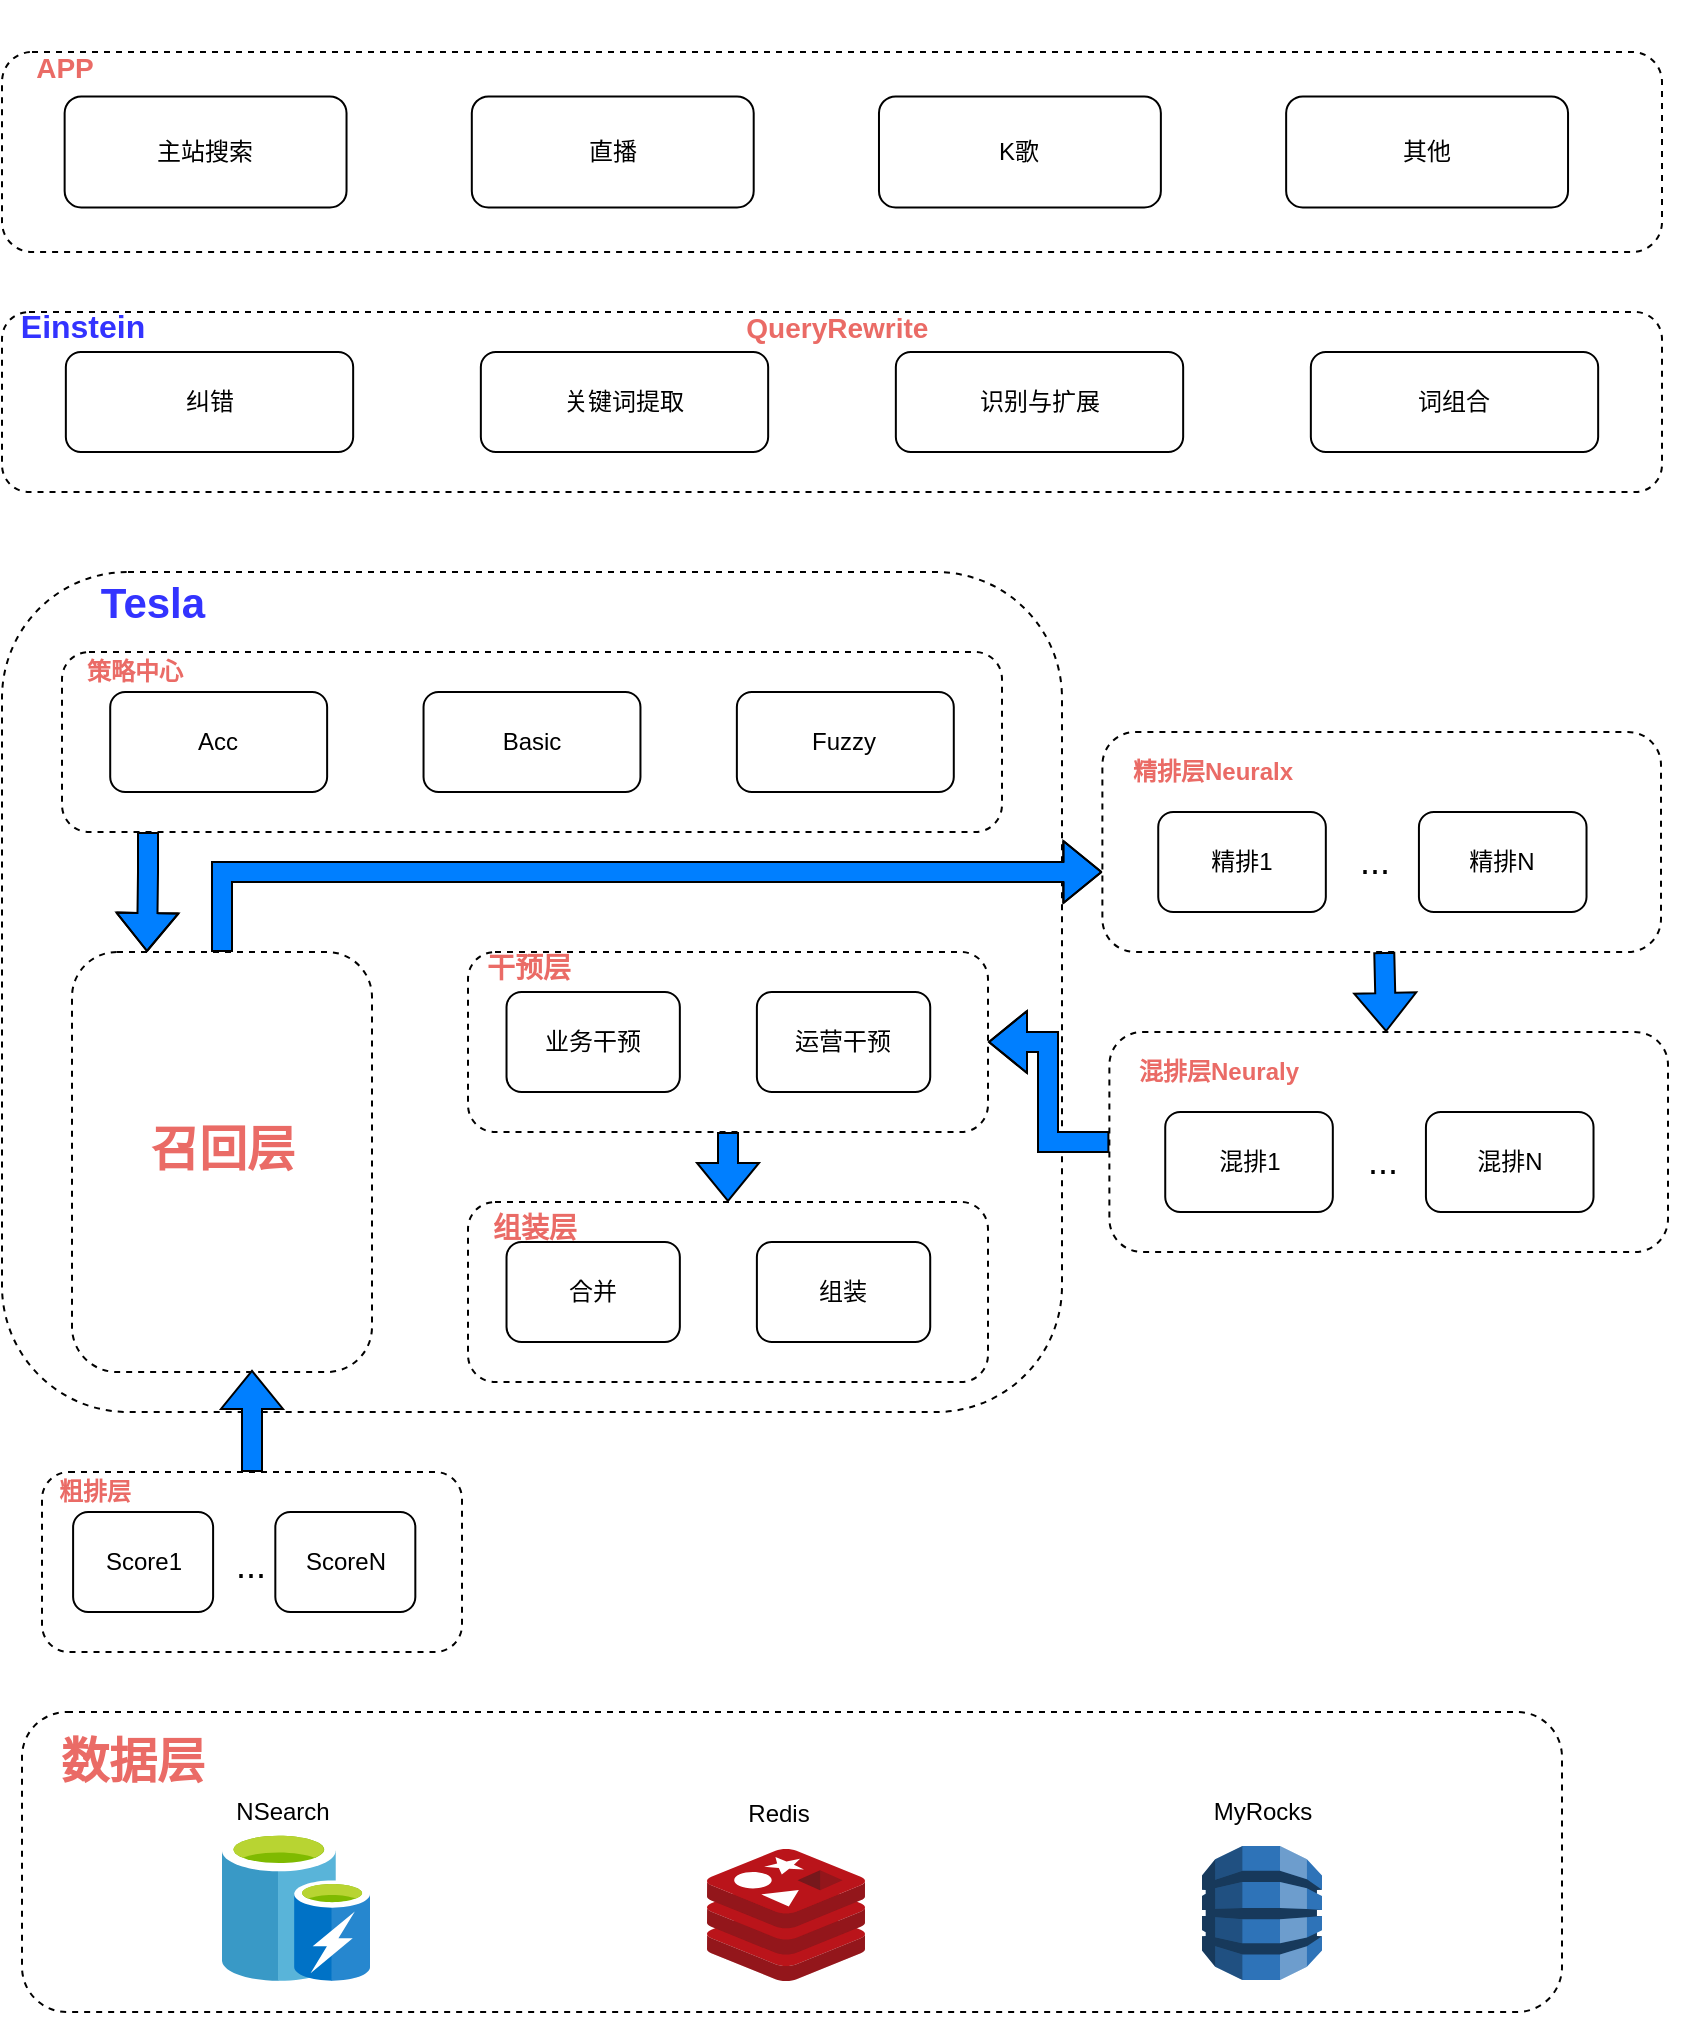 <mxfile version="12.2.6" type="github" pages="1">
  <diagram id="C8gGin8zCCWMM8zuD61A" name="Page-1">
    <mxGraphModel dx="984" dy="1942" grid="1" gridSize="10" guides="1" tooltips="1" connect="1" arrows="1" fold="1" page="1" pageScale="1" pageWidth="827" pageHeight="1169" math="0" shadow="0">
      <root>
        <mxCell id="0"/>
        <mxCell id="1" parent="0"/>
        <mxCell id="CbvE8tjpt2fCtOc4ycin-66" value="" style="group" parent="1" vertex="1" connectable="0">
          <mxGeometry x="60" y="850" width="840" height="150" as="geometry"/>
        </mxCell>
        <mxCell id="CbvE8tjpt2fCtOc4ycin-39" value="" style="rounded=1;whiteSpace=wrap;html=1;dashed=1;" parent="CbvE8tjpt2fCtOc4ycin-66" vertex="1">
          <mxGeometry y="-10" width="770" height="150" as="geometry"/>
        </mxCell>
        <mxCell id="CbvE8tjpt2fCtOc4ycin-102" value="&lt;h1&gt;&lt;font color=&quot;#ea6b66&quot;&gt;数据层&lt;/font&gt;&lt;/h1&gt;" style="text;html=1;resizable=0;autosize=1;align=center;verticalAlign=middle;points=[];fillColor=none;strokeColor=none;rounded=0;dashed=1;" parent="CbvE8tjpt2fCtOc4ycin-66" vertex="1">
          <mxGeometry x="9.912" y="-9.807" width="90" height="50" as="geometry"/>
        </mxCell>
        <mxCell id="CbvE8tjpt2fCtOc4ycin-132" value="NSearch" style="text;html=1;resizable=0;autosize=1;align=center;verticalAlign=middle;points=[];fillColor=none;strokeColor=none;rounded=0;" parent="CbvE8tjpt2fCtOc4ycin-66" vertex="1">
          <mxGeometry x="100" y="30" width="60" height="20" as="geometry"/>
        </mxCell>
        <mxCell id="CbvE8tjpt2fCtOc4ycin-133" value="Redis" style="text;html=1;resizable=0;autosize=1;align=center;verticalAlign=middle;points=[];fillColor=none;strokeColor=none;rounded=0;" parent="CbvE8tjpt2fCtOc4ycin-66" vertex="1">
          <mxGeometry x="353" y="31" width="50" height="20" as="geometry"/>
        </mxCell>
        <mxCell id="CbvE8tjpt2fCtOc4ycin-134" value="MyRocks" style="text;html=1;resizable=0;autosize=1;align=center;verticalAlign=middle;points=[];fillColor=none;strokeColor=none;rounded=0;" parent="CbvE8tjpt2fCtOc4ycin-66" vertex="1">
          <mxGeometry x="590" y="30" width="60" height="20" as="geometry"/>
        </mxCell>
        <mxCell id="CbvE8tjpt2fCtOc4ycin-137" value="" style="aspect=fixed;html=1;points=[];align=center;image;fontSize=12;image=img/lib/mscae/Cache_including_Redis.svg;fillColor=#FFFFFF;" parent="CbvE8tjpt2fCtOc4ycin-66" vertex="1">
          <mxGeometry x="100" y="51" width="74" height="74" as="geometry"/>
        </mxCell>
        <mxCell id="CbvE8tjpt2fCtOc4ycin-136" value="" style="aspect=fixed;html=1;points=[];align=center;image;fontSize=12;image=img/lib/mscae/Cache_Redis_Product.svg;fillColor=#FFFFFF;" parent="CbvE8tjpt2fCtOc4ycin-66" vertex="1">
          <mxGeometry x="342.5" y="58.5" width="79" height="66" as="geometry"/>
        </mxCell>
        <mxCell id="CbvE8tjpt2fCtOc4ycin-138" value="" style="outlineConnect=0;dashed=0;verticalLabelPosition=bottom;verticalAlign=top;align=center;html=1;shape=mxgraph.aws3.dynamo_db;fillColor=#2E73B8;gradientColor=none;" parent="CbvE8tjpt2fCtOc4ycin-66" vertex="1">
          <mxGeometry x="590" y="57" width="60" height="67" as="geometry"/>
        </mxCell>
        <mxCell id="CbvE8tjpt2fCtOc4ycin-68" value="" style="rounded=1;whiteSpace=wrap;html=1;dashed=1;fillColor=#FFFFFF;" parent="1" vertex="1">
          <mxGeometry x="50" y="270" width="530" height="420" as="geometry"/>
        </mxCell>
        <mxCell id="CbvE8tjpt2fCtOc4ycin-88" style="shape=flexArrow;rounded=0;orthogonalLoop=1;jettySize=auto;html=1;exitX=0.5;exitY=0;exitDx=0;exitDy=0;fillColor=#007FFF;edgeStyle=orthogonalEdgeStyle;" parent="1" source="CbvE8tjpt2fCtOc4ycin-18" target="CbvE8tjpt2fCtOc4ycin-93" edge="1">
          <mxGeometry relative="1" as="geometry">
            <mxPoint x="160" y="401" as="targetPoint"/>
            <Array as="points">
              <mxPoint x="160" y="420"/>
            </Array>
          </mxGeometry>
        </mxCell>
        <mxCell id="CbvE8tjpt2fCtOc4ycin-18" value="&lt;span style=&quot;color: rgba(0 , 0 , 0 , 0) ; font-family: monospace ; font-size: 0px ; white-space: nowrap&quot;&gt;%3CmxGraphModel%3E%3Croot%3E%3CmxCell%20id%3D%220%22%2F%3E%3CmxCell%20id%3D%221%22%20parent%3D%220%22%2F%3E%3CmxCell%20id%3D%222%22%20value%3D%22%26lt%3Bh1%26gt%3B%26lt%3Bfont%20color%3D%26quot%3B%23ea6b66%26quot%3B%26gt%3B%E6%95%B0%E6%8D%AE%E5%B1%82%26lt%3B%2Ffont%26gt%3B%26lt%3B%2Fh1%26gt%3B%22%20style%3D%22text%3Bhtml%3D1%3Bresizable%3D0%3Bautosize%3D1%3Balign%3Dcenter%3BverticalAlign%3Dmiddle%3Bpoints%3D%5B%5D%3BfillColor%3Dnone%3BstrokeColor%3Dnone%3Brounded%3D0%3Bdashed%3D1%3B%22%20vertex%3D%221%22%20parent%3D%221%22%3E%3CmxGeometry%20x%3D%2269.912%22%20y%3D%22840.193%22%20width%3D%2290%22%20height%3D%2250%22%20as%3D%22geometry%22%2F%3E%3C%2FmxCell%3E%3C%2Froot%3E%3C%2FmxGraphModel%3E&lt;/span&gt;" style="rounded=1;whiteSpace=wrap;html=1;dashed=1;" parent="1" vertex="1">
          <mxGeometry x="85" y="460" width="150" height="210" as="geometry"/>
        </mxCell>
        <mxCell id="CbvE8tjpt2fCtOc4ycin-60" value="" style="group" parent="1" vertex="1" connectable="0">
          <mxGeometry x="80" y="310" width="470" height="90" as="geometry"/>
        </mxCell>
        <mxCell id="CbvE8tjpt2fCtOc4ycin-13" value="" style="rounded=1;whiteSpace=wrap;html=1;dashed=1;" parent="CbvE8tjpt2fCtOc4ycin-60" vertex="1">
          <mxGeometry width="470" height="90" as="geometry"/>
        </mxCell>
        <mxCell id="CbvE8tjpt2fCtOc4ycin-14" value="Acc" style="rounded=1;whiteSpace=wrap;html=1;" parent="CbvE8tjpt2fCtOc4ycin-60" vertex="1">
          <mxGeometry x="24.103" y="20" width="108.462" height="50" as="geometry"/>
        </mxCell>
        <mxCell id="CbvE8tjpt2fCtOc4ycin-15" value="Basic" style="rounded=1;whiteSpace=wrap;html=1;" parent="CbvE8tjpt2fCtOc4ycin-60" vertex="1">
          <mxGeometry x="180.769" y="20" width="108.462" height="50" as="geometry"/>
        </mxCell>
        <mxCell id="CbvE8tjpt2fCtOc4ycin-16" value="Fuzzy" style="rounded=1;whiteSpace=wrap;html=1;" parent="CbvE8tjpt2fCtOc4ycin-60" vertex="1">
          <mxGeometry x="337.436" y="20" width="108.462" height="50" as="geometry"/>
        </mxCell>
        <mxCell id="CbvE8tjpt2fCtOc4ycin-101" value="&lt;font color=&quot;#ea6b66&quot;&gt;&lt;b&gt;策略中心&lt;/b&gt;&lt;/font&gt;" style="text;html=1;resizable=0;autosize=1;align=center;verticalAlign=middle;points=[];fillColor=none;strokeColor=none;rounded=0;dashed=1;" parent="CbvE8tjpt2fCtOc4ycin-60" vertex="1">
          <mxGeometry x="6.026" width="60" height="20" as="geometry"/>
        </mxCell>
        <mxCell id="CbvE8tjpt2fCtOc4ycin-61" value="" style="group" parent="1" vertex="1" connectable="0">
          <mxGeometry x="70" y="720" width="210" height="90" as="geometry"/>
        </mxCell>
        <mxCell id="CbvE8tjpt2fCtOc4ycin-22" value="Score1" style="rounded=1;whiteSpace=wrap;html=1;" parent="CbvE8tjpt2fCtOc4ycin-61" vertex="1">
          <mxGeometry x="7.778" y="10" width="70" height="50" as="geometry"/>
        </mxCell>
        <mxCell id="CbvE8tjpt2fCtOc4ycin-24" value="ScoreN" style="rounded=1;whiteSpace=wrap;html=1;" parent="CbvE8tjpt2fCtOc4ycin-61" vertex="1">
          <mxGeometry x="108.889" y="10" width="70" height="50" as="geometry"/>
        </mxCell>
        <mxCell id="CbvE8tjpt2fCtOc4ycin-27" value="" style="rounded=1;whiteSpace=wrap;html=1;dashed=1;" parent="CbvE8tjpt2fCtOc4ycin-61" vertex="1">
          <mxGeometry width="210" height="90" as="geometry"/>
        </mxCell>
        <mxCell id="CbvE8tjpt2fCtOc4ycin-28" value="Score1" style="rounded=1;whiteSpace=wrap;html=1;" parent="CbvE8tjpt2fCtOc4ycin-61" vertex="1">
          <mxGeometry x="15.556" y="20" width="70" height="50" as="geometry"/>
        </mxCell>
        <mxCell id="CbvE8tjpt2fCtOc4ycin-29" value="ScoreN" style="rounded=1;whiteSpace=wrap;html=1;" parent="CbvE8tjpt2fCtOc4ycin-61" vertex="1">
          <mxGeometry x="116.667" y="20" width="70" height="50" as="geometry"/>
        </mxCell>
        <mxCell id="CbvE8tjpt2fCtOc4ycin-52" value="&lt;font style=&quot;font-size: 18px&quot;&gt;...&lt;/font&gt;" style="text;html=1;resizable=0;autosize=1;align=center;verticalAlign=middle;points=[];fillColor=none;strokeColor=none;rounded=0;dashed=1;" parent="CbvE8tjpt2fCtOc4ycin-61" vertex="1">
          <mxGeometry x="89.444" y="36.5" width="30" height="20" as="geometry"/>
        </mxCell>
        <mxCell id="CbvE8tjpt2fCtOc4ycin-109" value="&lt;b&gt;&lt;font color=&quot;#ea6b66&quot;&gt;粗排层&lt;/font&gt;&lt;/b&gt;" style="text;html=1;resizable=0;autosize=1;align=center;verticalAlign=middle;points=[];fillColor=none;strokeColor=none;rounded=0;dashed=1;" parent="CbvE8tjpt2fCtOc4ycin-61" vertex="1">
          <mxGeometry x="0.5" width="50" height="20" as="geometry"/>
        </mxCell>
        <mxCell id="CbvE8tjpt2fCtOc4ycin-67" value="" style="group" parent="1" vertex="1" connectable="0">
          <mxGeometry x="613" y="510" width="270" height="110" as="geometry"/>
        </mxCell>
        <mxCell id="CbvE8tjpt2fCtOc4ycin-54" value="" style="rounded=1;whiteSpace=wrap;html=1;dashed=1;" parent="CbvE8tjpt2fCtOc4ycin-67" vertex="1">
          <mxGeometry x="-9.31" y="-10" width="279.31" height="110" as="geometry"/>
        </mxCell>
        <mxCell id="CbvE8tjpt2fCtOc4ycin-55" value="混排1" style="rounded=1;whiteSpace=wrap;html=1;" parent="CbvE8tjpt2fCtOc4ycin-67" vertex="1">
          <mxGeometry x="18.621" y="30" width="83.793" height="50" as="geometry"/>
        </mxCell>
        <mxCell id="CbvE8tjpt2fCtOc4ycin-56" value="混排N" style="rounded=1;whiteSpace=wrap;html=1;" parent="CbvE8tjpt2fCtOc4ycin-67" vertex="1">
          <mxGeometry x="148.966" y="30" width="83.793" height="50" as="geometry"/>
        </mxCell>
        <mxCell id="CbvE8tjpt2fCtOc4ycin-57" value="&lt;font style=&quot;font-size: 18px&quot;&gt;...&lt;/font&gt;" style="text;html=1;resizable=0;autosize=1;align=center;verticalAlign=middle;points=[];fillColor=none;strokeColor=none;rounded=0;dashed=1;" parent="CbvE8tjpt2fCtOc4ycin-67" vertex="1">
          <mxGeometry x="111.724" y="44.5" width="30" height="20" as="geometry"/>
        </mxCell>
        <mxCell id="CbvE8tjpt2fCtOc4ycin-90" value="&lt;font color=&quot;#ea6b66&quot;&gt;&lt;b&gt;混排层Neuraly&lt;/b&gt;&lt;/font&gt;" style="text;html=1;resizable=0;autosize=1;align=center;verticalAlign=middle;points=[];fillColor=none;strokeColor=none;rounded=0;dashed=1;" parent="CbvE8tjpt2fCtOc4ycin-67" vertex="1">
          <mxGeometry x="-5" width="100" height="20" as="geometry"/>
        </mxCell>
        <mxCell id="CbvE8tjpt2fCtOc4ycin-72" value="" style="group" parent="1" vertex="1" connectable="0">
          <mxGeometry x="283" y="460" width="260" height="215" as="geometry"/>
        </mxCell>
        <mxCell id="CbvE8tjpt2fCtOc4ycin-63" value="" style="group" parent="CbvE8tjpt2fCtOc4ycin-72" vertex="1" connectable="0">
          <mxGeometry width="260" height="90" as="geometry"/>
        </mxCell>
        <mxCell id="CbvE8tjpt2fCtOc4ycin-62" value="" style="group" parent="CbvE8tjpt2fCtOc4ycin-63" vertex="1" connectable="0">
          <mxGeometry width="260" height="90" as="geometry"/>
        </mxCell>
        <mxCell id="CbvE8tjpt2fCtOc4ycin-33" value="" style="rounded=1;whiteSpace=wrap;html=1;dashed=1;" parent="CbvE8tjpt2fCtOc4ycin-62" vertex="1">
          <mxGeometry width="260" height="90" as="geometry"/>
        </mxCell>
        <mxCell id="CbvE8tjpt2fCtOc4ycin-34" value="业务干预" style="rounded=1;whiteSpace=wrap;html=1;" parent="CbvE8tjpt2fCtOc4ycin-62" vertex="1">
          <mxGeometry x="19.259" y="20" width="86.667" height="50" as="geometry"/>
        </mxCell>
        <mxCell id="CbvE8tjpt2fCtOc4ycin-35" value="运营干预" style="rounded=1;whiteSpace=wrap;html=1;" parent="CbvE8tjpt2fCtOc4ycin-62" vertex="1">
          <mxGeometry x="144.444" y="20" width="86.667" height="50" as="geometry"/>
        </mxCell>
        <mxCell id="CbvE8tjpt2fCtOc4ycin-143" value="&lt;h1&gt;&lt;font color=&quot;#ea6b66&quot; style=&quot;font-size: 14px&quot;&gt;干预层&lt;/font&gt;&lt;/h1&gt;" style="text;html=1;resizable=0;autosize=1;align=center;verticalAlign=middle;points=[];fillColor=none;strokeColor=none;rounded=0;dashed=1;" parent="CbvE8tjpt2fCtOc4ycin-62" vertex="1">
          <mxGeometry x="-0.088" y="-19.807" width="60" height="50" as="geometry"/>
        </mxCell>
        <mxCell id="CbvE8tjpt2fCtOc4ycin-64" value="" style="group" parent="CbvE8tjpt2fCtOc4ycin-72" vertex="1" connectable="0">
          <mxGeometry y="125" width="260" height="90" as="geometry"/>
        </mxCell>
        <mxCell id="CbvE8tjpt2fCtOc4ycin-36" value="" style="rounded=1;whiteSpace=wrap;html=1;dashed=1;" parent="CbvE8tjpt2fCtOc4ycin-64" vertex="1">
          <mxGeometry width="260.0" height="90.0" as="geometry"/>
        </mxCell>
        <mxCell id="CbvE8tjpt2fCtOc4ycin-37" value="合并" style="rounded=1;whiteSpace=wrap;html=1;" parent="CbvE8tjpt2fCtOc4ycin-64" vertex="1">
          <mxGeometry x="19.259" y="20.0" width="86.667" height="50.0" as="geometry"/>
        </mxCell>
        <mxCell id="CbvE8tjpt2fCtOc4ycin-38" value="组装" style="rounded=1;whiteSpace=wrap;html=1;" parent="CbvE8tjpt2fCtOc4ycin-64" vertex="1">
          <mxGeometry x="144.444" y="20.0" width="86.667" height="50.0" as="geometry"/>
        </mxCell>
        <mxCell id="CbvE8tjpt2fCtOc4ycin-144" value="&lt;h1&gt;&lt;font color=&quot;#ea6b66&quot;&gt;&lt;span style=&quot;font-size: 14px&quot;&gt;组装层&lt;/span&gt;&lt;/font&gt;&lt;/h1&gt;" style="text;html=1;resizable=0;autosize=1;align=center;verticalAlign=middle;points=[];fillColor=none;strokeColor=none;rounded=0;dashed=1;" parent="CbvE8tjpt2fCtOc4ycin-64" vertex="1">
          <mxGeometry x="3.412" y="-14.807" width="60" height="50" as="geometry"/>
        </mxCell>
        <mxCell id="CbvE8tjpt2fCtOc4ycin-115" value="" style="edgeStyle=none;shape=flexArrow;rounded=0;orthogonalLoop=1;jettySize=auto;html=1;fillColor=#007FFF;" parent="CbvE8tjpt2fCtOc4ycin-72" source="CbvE8tjpt2fCtOc4ycin-33" target="CbvE8tjpt2fCtOc4ycin-36" edge="1">
          <mxGeometry relative="1" as="geometry"/>
        </mxCell>
        <mxCell id="CbvE8tjpt2fCtOc4ycin-92" value="" style="group" parent="1" vertex="1" connectable="0">
          <mxGeometry x="609.5" y="360" width="270" height="110" as="geometry"/>
        </mxCell>
        <mxCell id="CbvE8tjpt2fCtOc4ycin-93" value="" style="rounded=1;whiteSpace=wrap;html=1;dashed=1;" parent="CbvE8tjpt2fCtOc4ycin-92" vertex="1">
          <mxGeometry x="-9.31" y="-10" width="279.31" height="110" as="geometry"/>
        </mxCell>
        <mxCell id="CbvE8tjpt2fCtOc4ycin-94" value="精排1" style="rounded=1;whiteSpace=wrap;html=1;" parent="CbvE8tjpt2fCtOc4ycin-92" vertex="1">
          <mxGeometry x="18.621" y="30" width="83.793" height="50" as="geometry"/>
        </mxCell>
        <mxCell id="CbvE8tjpt2fCtOc4ycin-95" value="精排N" style="rounded=1;whiteSpace=wrap;html=1;" parent="CbvE8tjpt2fCtOc4ycin-92" vertex="1">
          <mxGeometry x="148.966" y="30" width="83.793" height="50" as="geometry"/>
        </mxCell>
        <mxCell id="CbvE8tjpt2fCtOc4ycin-96" value="&lt;font style=&quot;font-size: 18px&quot;&gt;...&lt;/font&gt;" style="text;html=1;resizable=0;autosize=1;align=center;verticalAlign=middle;points=[];fillColor=none;strokeColor=none;rounded=0;dashed=1;" parent="CbvE8tjpt2fCtOc4ycin-92" vertex="1">
          <mxGeometry x="111.724" y="44.5" width="30" height="20" as="geometry"/>
        </mxCell>
        <mxCell id="CbvE8tjpt2fCtOc4ycin-97" value="&lt;font color=&quot;#ea6b66&quot;&gt;&lt;b&gt;精排层Neuralx&lt;/b&gt;&lt;/font&gt;" style="text;html=1;resizable=0;autosize=1;align=center;verticalAlign=middle;points=[];fillColor=none;strokeColor=none;rounded=0;dashed=1;" parent="CbvE8tjpt2fCtOc4ycin-92" vertex="1">
          <mxGeometry x="-5" width="100" height="20" as="geometry"/>
        </mxCell>
        <mxCell id="CbvE8tjpt2fCtOc4ycin-104" value="" style="group" parent="1" vertex="1" connectable="0">
          <mxGeometry x="50" y="10" width="830" height="100" as="geometry"/>
        </mxCell>
        <mxCell id="CbvE8tjpt2fCtOc4ycin-7" value="" style="rounded=1;whiteSpace=wrap;html=1;dashed=1;" parent="CbvE8tjpt2fCtOc4ycin-104" vertex="1">
          <mxGeometry width="830" height="100" as="geometry"/>
        </mxCell>
        <mxCell id="CbvE8tjpt2fCtOc4ycin-3" value="主站搜索" style="rounded=1;whiteSpace=wrap;html=1;" parent="CbvE8tjpt2fCtOc4ycin-104" vertex="1">
          <mxGeometry x="31.321" y="22.222" width="140.943" height="55.556" as="geometry"/>
        </mxCell>
        <mxCell id="CbvE8tjpt2fCtOc4ycin-4" value="直播" style="rounded=1;whiteSpace=wrap;html=1;" parent="CbvE8tjpt2fCtOc4ycin-104" vertex="1">
          <mxGeometry x="234.906" y="22.222" width="140.943" height="55.556" as="geometry"/>
        </mxCell>
        <mxCell id="CbvE8tjpt2fCtOc4ycin-5" value="K歌" style="rounded=1;whiteSpace=wrap;html=1;" parent="CbvE8tjpt2fCtOc4ycin-104" vertex="1">
          <mxGeometry x="438.491" y="22.222" width="140.943" height="55.556" as="geometry"/>
        </mxCell>
        <mxCell id="CbvE8tjpt2fCtOc4ycin-6" value="其他" style="rounded=1;whiteSpace=wrap;html=1;" parent="CbvE8tjpt2fCtOc4ycin-104" vertex="1">
          <mxGeometry x="642.075" y="22.222" width="140.943" height="55.556" as="geometry"/>
        </mxCell>
        <mxCell id="CbvE8tjpt2fCtOc4ycin-145" value="&lt;h1&gt;&lt;font color=&quot;#ea6b66&quot; style=&quot;font-size: 14px&quot;&gt;APP&lt;/font&gt;&lt;/h1&gt;" style="text;html=1;resizable=0;autosize=1;align=center;verticalAlign=middle;points=[];fillColor=none;strokeColor=none;rounded=0;dashed=1;" parent="CbvE8tjpt2fCtOc4ycin-104" vertex="1">
          <mxGeometry x="11.412" y="-19.807" width="40" height="50" as="geometry"/>
        </mxCell>
        <mxCell id="CbvE8tjpt2fCtOc4ycin-105" value="" style="group" parent="1" vertex="1" connectable="0">
          <mxGeometry x="50" y="140" width="830" height="90" as="geometry"/>
        </mxCell>
        <mxCell id="CbvE8tjpt2fCtOc4ycin-8" value="" style="rounded=1;whiteSpace=wrap;html=1;dashed=1;" parent="CbvE8tjpt2fCtOc4ycin-105" vertex="1">
          <mxGeometry width="830" height="90" as="geometry"/>
        </mxCell>
        <mxCell id="CbvE8tjpt2fCtOc4ycin-9" value="纠错" style="rounded=1;whiteSpace=wrap;html=1;" parent="CbvE8tjpt2fCtOc4ycin-105" vertex="1">
          <mxGeometry x="31.923" y="20" width="143.654" height="50" as="geometry"/>
        </mxCell>
        <mxCell id="CbvE8tjpt2fCtOc4ycin-10" value="关键词提取" style="rounded=1;whiteSpace=wrap;html=1;" parent="CbvE8tjpt2fCtOc4ycin-105" vertex="1">
          <mxGeometry x="239.423" y="20" width="143.654" height="50" as="geometry"/>
        </mxCell>
        <mxCell id="CbvE8tjpt2fCtOc4ycin-11" value="识别与扩展" style="rounded=1;whiteSpace=wrap;html=1;" parent="CbvE8tjpt2fCtOc4ycin-105" vertex="1">
          <mxGeometry x="446.923" y="20" width="143.654" height="50" as="geometry"/>
        </mxCell>
        <mxCell id="CbvE8tjpt2fCtOc4ycin-12" value="词组合" style="rounded=1;whiteSpace=wrap;html=1;" parent="CbvE8tjpt2fCtOc4ycin-105" vertex="1">
          <mxGeometry x="654.423" y="20" width="143.654" height="50" as="geometry"/>
        </mxCell>
        <mxCell id="CbvE8tjpt2fCtOc4ycin-146" value="&lt;h1&gt;&lt;font color=&quot;#ea6b66&quot; style=&quot;font-size: 14px&quot;&gt;QueryRewrite&amp;nbsp; &amp;nbsp;&lt;/font&gt;&lt;/h1&gt;" style="text;html=1;resizable=0;autosize=1;align=center;verticalAlign=middle;points=[];fillColor=none;strokeColor=none;rounded=0;dashed=1;" parent="CbvE8tjpt2fCtOc4ycin-105" vertex="1">
          <mxGeometry x="362.912" y="-19.807" width="120" height="50" as="geometry"/>
        </mxCell>
        <mxCell id="CbvE8tjpt2fCtOc4ycin-148" value="&lt;h1&gt;&lt;font style=&quot;font-size: 16px&quot; color=&quot;#3333ff&quot;&gt;Einstein&lt;/font&gt;&lt;/h1&gt;" style="text;html=1;resizable=0;autosize=1;align=center;verticalAlign=middle;points=[];fillColor=none;strokeColor=none;rounded=0;dashed=1;" parent="CbvE8tjpt2fCtOc4ycin-105" vertex="1">
          <mxGeometry x="-0.088" y="-19.807" width="80" height="50" as="geometry"/>
        </mxCell>
        <mxCell id="CbvE8tjpt2fCtOc4ycin-112" style="edgeStyle=none;shape=flexArrow;rounded=0;orthogonalLoop=1;jettySize=auto;html=1;exitX=0.5;exitY=0;exitDx=0;exitDy=0;entryX=0.6;entryY=0.995;entryDx=0;entryDy=0;entryPerimeter=0;fillColor=#007FFF;" parent="1" source="CbvE8tjpt2fCtOc4ycin-27" target="CbvE8tjpt2fCtOc4ycin-18" edge="1">
          <mxGeometry relative="1" as="geometry"/>
        </mxCell>
        <mxCell id="CbvE8tjpt2fCtOc4ycin-116" value="" style="edgeStyle=none;shape=flexArrow;rounded=0;orthogonalLoop=1;jettySize=auto;html=1;fillColor=#007FFF;" parent="1" source="CbvE8tjpt2fCtOc4ycin-93" target="CbvE8tjpt2fCtOc4ycin-54" edge="1">
          <mxGeometry relative="1" as="geometry"/>
        </mxCell>
        <mxCell id="CbvE8tjpt2fCtOc4ycin-118" value="" style="edgeStyle=orthogonalEdgeStyle;shape=flexArrow;rounded=0;orthogonalLoop=1;jettySize=auto;html=1;fillColor=#007FFF;entryX=1;entryY=0.5;entryDx=0;entryDy=0;" parent="1" source="CbvE8tjpt2fCtOc4ycin-54" target="CbvE8tjpt2fCtOc4ycin-33" edge="1">
          <mxGeometry relative="1" as="geometry">
            <Array as="points">
              <mxPoint x="573" y="555"/>
              <mxPoint x="573" y="505"/>
            </Array>
          </mxGeometry>
        </mxCell>
        <mxCell id="CbvE8tjpt2fCtOc4ycin-121" value="" style="edgeStyle=orthogonalEdgeStyle;shape=flexArrow;rounded=0;orthogonalLoop=1;jettySize=auto;html=1;fillColor=#007FFF;entryX=0.25;entryY=0;entryDx=0;entryDy=0;" parent="1" source="CbvE8tjpt2fCtOc4ycin-13" target="CbvE8tjpt2fCtOc4ycin-18" edge="1">
          <mxGeometry relative="1" as="geometry">
            <Array as="points">
              <mxPoint x="123" y="420"/>
              <mxPoint x="123" y="420"/>
            </Array>
          </mxGeometry>
        </mxCell>
        <mxCell id="CbvE8tjpt2fCtOc4ycin-142" value="&lt;h1&gt;&lt;font color=&quot;#ea6b66&quot;&gt;召回层&lt;/font&gt;&lt;/h1&gt;" style="text;html=1;resizable=0;autosize=1;align=center;verticalAlign=middle;points=[];fillColor=none;strokeColor=none;rounded=0;dashed=1;" parent="1" vertex="1">
          <mxGeometry x="114.912" y="534.193" width="90" height="50" as="geometry"/>
        </mxCell>
        <mxCell id="CbvE8tjpt2fCtOc4ycin-147" value="&lt;h1&gt;&lt;font style=&quot;font-size: 21px&quot; color=&quot;#3333ff&quot;&gt;Tesla&lt;/font&gt;&lt;/h1&gt;" style="text;html=1;resizable=0;autosize=1;align=center;verticalAlign=middle;points=[];fillColor=none;strokeColor=none;rounded=0;dashed=1;" parent="1" vertex="1">
          <mxGeometry x="89.912" y="260.193" width="70" height="50" as="geometry"/>
        </mxCell>
      </root>
    </mxGraphModel>
  </diagram>
</mxfile>

